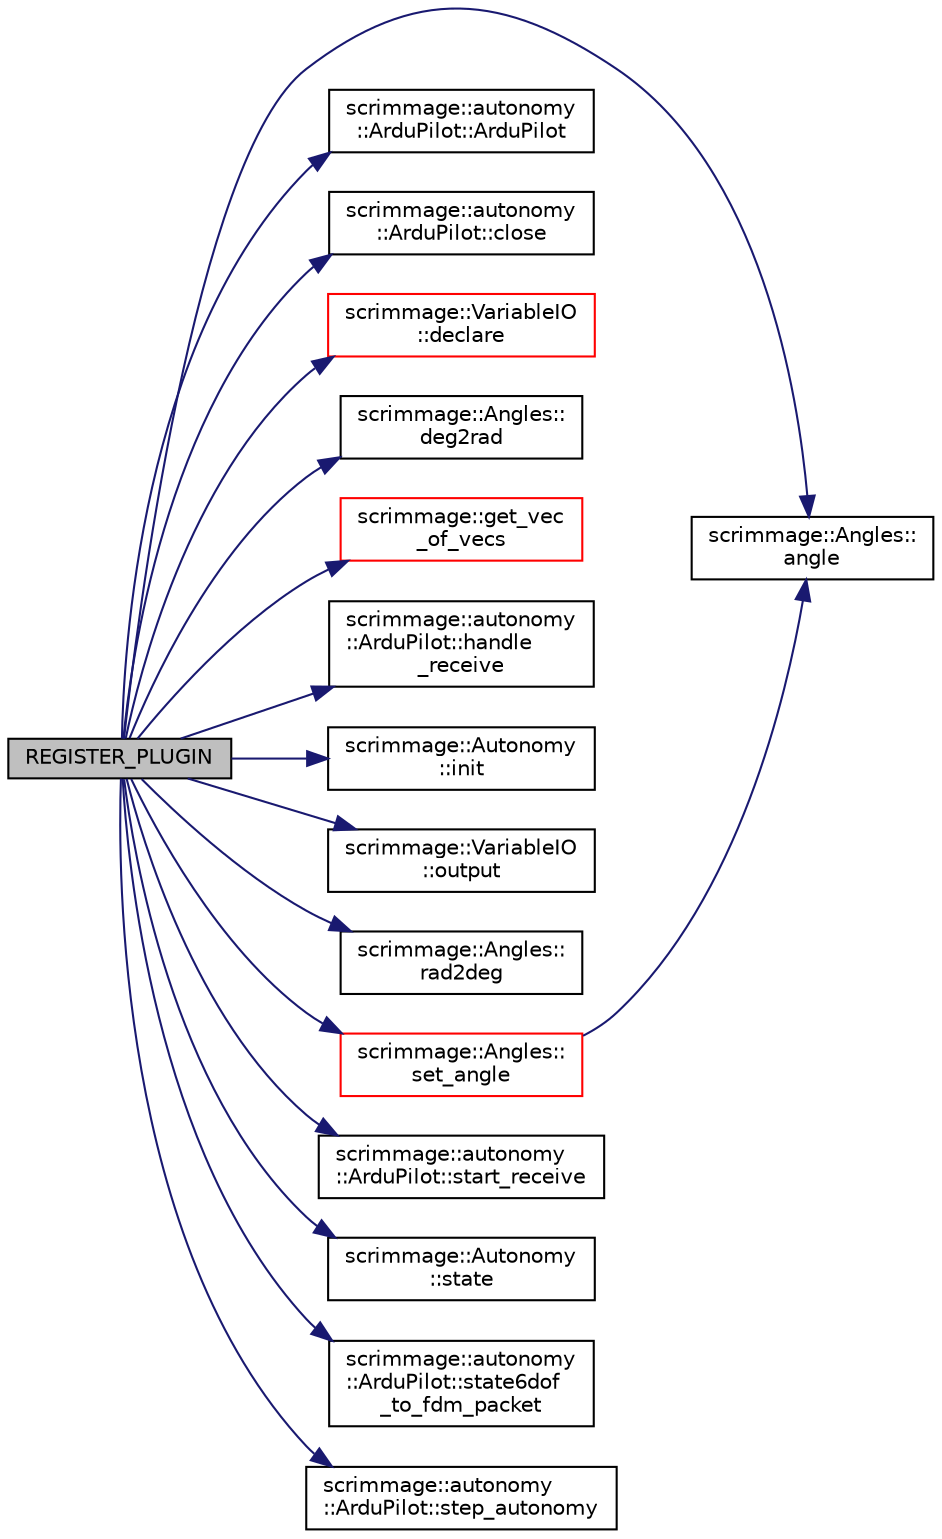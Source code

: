 digraph "REGISTER_PLUGIN"
{
 // LATEX_PDF_SIZE
  edge [fontname="Helvetica",fontsize="10",labelfontname="Helvetica",labelfontsize="10"];
  node [fontname="Helvetica",fontsize="10",shape=record];
  rankdir="LR";
  Node1 [label="REGISTER_PLUGIN",height=0.2,width=0.4,color="black", fillcolor="grey75", style="filled", fontcolor="black",tooltip=" "];
  Node1 -> Node2 [color="midnightblue",fontsize="10",style="solid",fontname="Helvetica"];
  Node2 [label="scrimmage::Angles::\langle",height=0.2,width=0.4,color="black", fillcolor="white", style="filled",URL="$classscrimmage_1_1Angles.html#aaa89bbf40a656a2dd3ca6bbea0cda034",tooltip=" "];
  Node1 -> Node3 [color="midnightblue",fontsize="10",style="solid",fontname="Helvetica"];
  Node3 [label="scrimmage::autonomy\l::ArduPilot::ArduPilot",height=0.2,width=0.4,color="black", fillcolor="white", style="filled",URL="$classscrimmage_1_1autonomy_1_1ArduPilot.html#a0ad9e005b9750461d4cdfea14cde530f",tooltip=" "];
  Node1 -> Node4 [color="midnightblue",fontsize="10",style="solid",fontname="Helvetica"];
  Node4 [label="scrimmage::autonomy\l::ArduPilot::close",height=0.2,width=0.4,color="black", fillcolor="white", style="filled",URL="$classscrimmage_1_1autonomy_1_1ArduPilot.html#a78ce7bde8ad8322cfd4bb54f0e0e8ea5",tooltip=" "];
  Node1 -> Node5 [color="midnightblue",fontsize="10",style="solid",fontname="Helvetica"];
  Node5 [label="scrimmage::VariableIO\l::declare",height=0.2,width=0.4,color="red", fillcolor="white", style="filled",URL="$classscrimmage_1_1VariableIO.html#a17480737fb5915e676286816fee2412e",tooltip=" "];
  Node1 -> Node8 [color="midnightblue",fontsize="10",style="solid",fontname="Helvetica"];
  Node8 [label="scrimmage::Angles::\ldeg2rad",height=0.2,width=0.4,color="black", fillcolor="white", style="filled",URL="$classscrimmage_1_1Angles.html#a49e7f100f2e0784033a7910673e6dadb",tooltip=" "];
  Node1 -> Node9 [color="midnightblue",fontsize="10",style="solid",fontname="Helvetica"];
  Node9 [label="scrimmage::get_vec\l_of_vecs",height=0.2,width=0.4,color="red", fillcolor="white", style="filled",URL="$namespacescrimmage.html#a604a2c79cd3d0003809edf0fc6a4699c",tooltip=" "];
  Node1 -> Node14 [color="midnightblue",fontsize="10",style="solid",fontname="Helvetica"];
  Node14 [label="scrimmage::autonomy\l::ArduPilot::handle\l_receive",height=0.2,width=0.4,color="black", fillcolor="white", style="filled",URL="$classscrimmage_1_1autonomy_1_1ArduPilot.html#a8105c8e15d5be4aba83dcb9f66499171",tooltip=" "];
  Node1 -> Node15 [color="midnightblue",fontsize="10",style="solid",fontname="Helvetica"];
  Node15 [label="scrimmage::Autonomy\l::init",height=0.2,width=0.4,color="black", fillcolor="white", style="filled",URL="$classscrimmage_1_1Autonomy.html#a2db7f633d6295aa0f409f88d0248ad6b",tooltip=" "];
  Node1 -> Node16 [color="midnightblue",fontsize="10",style="solid",fontname="Helvetica"];
  Node16 [label="scrimmage::VariableIO\l::output",height=0.2,width=0.4,color="black", fillcolor="white", style="filled",URL="$classscrimmage_1_1VariableIO.html#a06635f8f0f60b68ea70bae0f687480b7",tooltip=" "];
  Node1 -> Node17 [color="midnightblue",fontsize="10",style="solid",fontname="Helvetica"];
  Node17 [label="scrimmage::Angles::\lrad2deg",height=0.2,width=0.4,color="black", fillcolor="white", style="filled",URL="$classscrimmage_1_1Angles.html#a332c83ff414a6f8567ce536231238f2d",tooltip=" "];
  Node1 -> Node18 [color="midnightblue",fontsize="10",style="solid",fontname="Helvetica"];
  Node18 [label="scrimmage::Angles::\lset_angle",height=0.2,width=0.4,color="red", fillcolor="white", style="filled",URL="$classscrimmage_1_1Angles.html#a05056514efe12df0ec14f04df79965ae",tooltip=" "];
  Node18 -> Node2 [color="midnightblue",fontsize="10",style="solid",fontname="Helvetica"];
  Node1 -> Node20 [color="midnightblue",fontsize="10",style="solid",fontname="Helvetica"];
  Node20 [label="scrimmage::autonomy\l::ArduPilot::start_receive",height=0.2,width=0.4,color="black", fillcolor="white", style="filled",URL="$classscrimmage_1_1autonomy_1_1ArduPilot.html#a56d2ac1db1cf7e49b25fac6cb33cc9b6",tooltip=" "];
  Node1 -> Node21 [color="midnightblue",fontsize="10",style="solid",fontname="Helvetica"];
  Node21 [label="scrimmage::Autonomy\l::state",height=0.2,width=0.4,color="black", fillcolor="white", style="filled",URL="$classscrimmage_1_1Autonomy.html#a3e208e2d4a2eee303007e519c7cc64ca",tooltip=" "];
  Node1 -> Node22 [color="midnightblue",fontsize="10",style="solid",fontname="Helvetica"];
  Node22 [label="scrimmage::autonomy\l::ArduPilot::state6dof\l_to_fdm_packet",height=0.2,width=0.4,color="black", fillcolor="white", style="filled",URL="$classscrimmage_1_1autonomy_1_1ArduPilot.html#a65809599c634063c494588c61ff372a6",tooltip=" "];
  Node1 -> Node23 [color="midnightblue",fontsize="10",style="solid",fontname="Helvetica"];
  Node23 [label="scrimmage::autonomy\l::ArduPilot::step_autonomy",height=0.2,width=0.4,color="black", fillcolor="white", style="filled",URL="$classscrimmage_1_1autonomy_1_1ArduPilot.html#aeb35c4a55a775bd5e0d74367d5929fd4",tooltip=" "];
}
